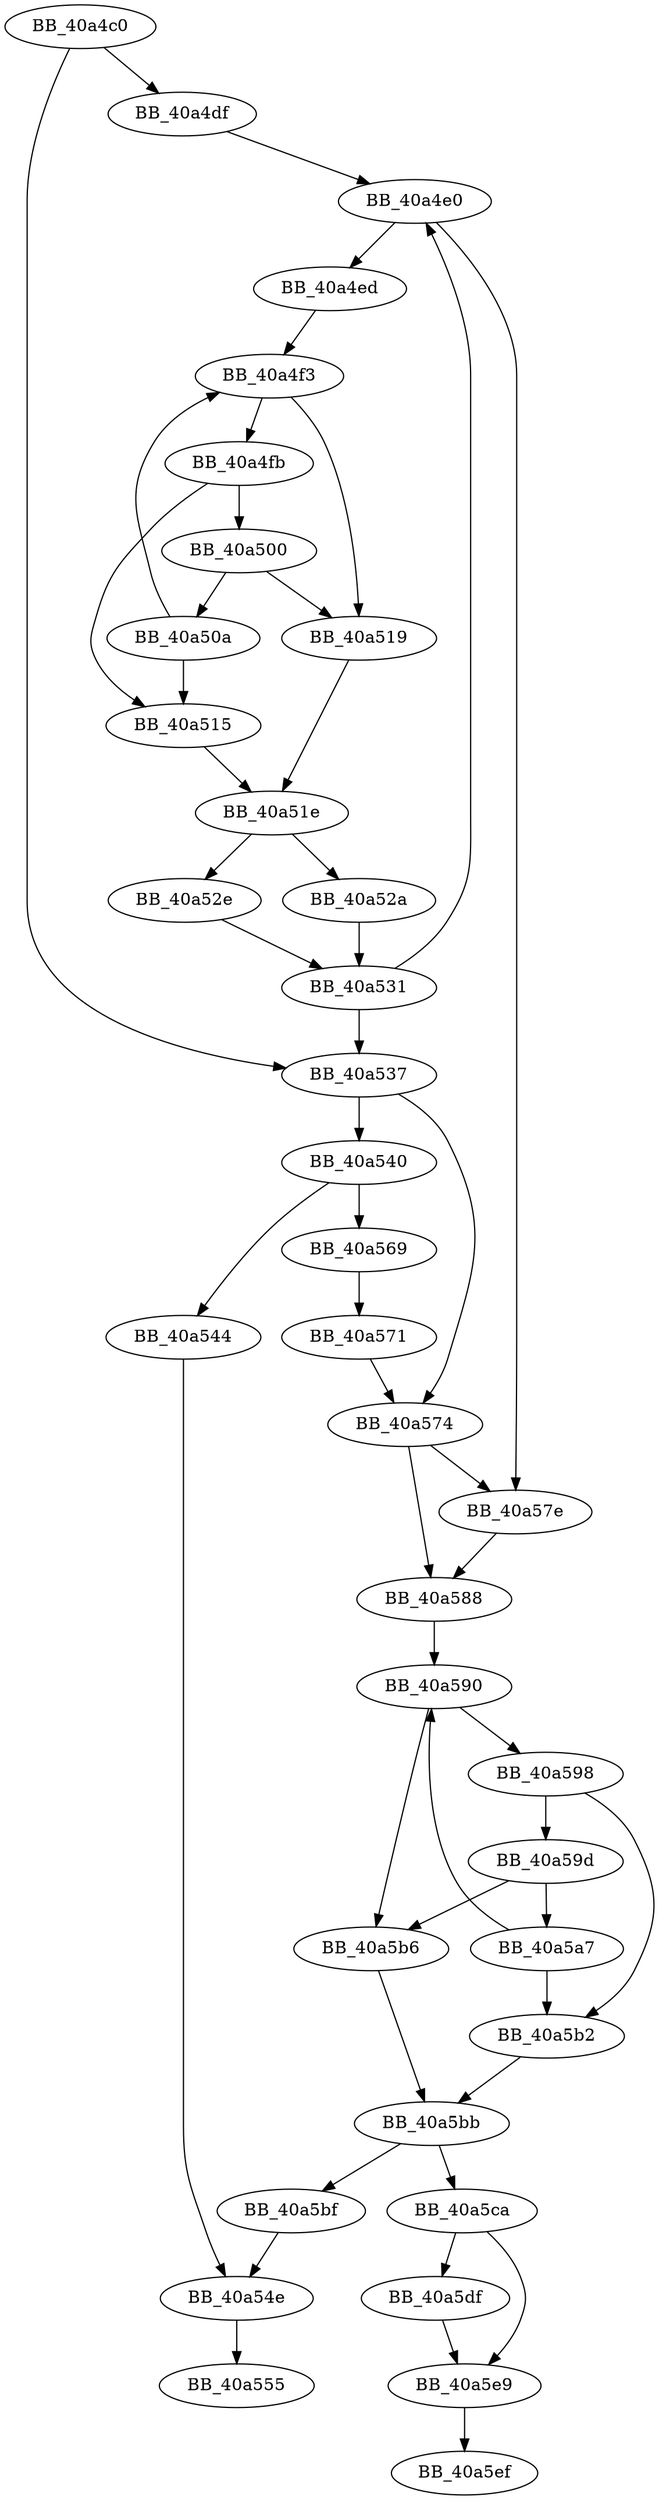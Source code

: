 DiGraph sub_40A4C0{
BB_40a4c0->BB_40a4df
BB_40a4c0->BB_40a537
BB_40a4df->BB_40a4e0
BB_40a4e0->BB_40a4ed
BB_40a4e0->BB_40a57e
BB_40a4ed->BB_40a4f3
BB_40a4f3->BB_40a4fb
BB_40a4f3->BB_40a519
BB_40a4fb->BB_40a500
BB_40a4fb->BB_40a515
BB_40a500->BB_40a50a
BB_40a500->BB_40a519
BB_40a50a->BB_40a4f3
BB_40a50a->BB_40a515
BB_40a515->BB_40a51e
BB_40a519->BB_40a51e
BB_40a51e->BB_40a52a
BB_40a51e->BB_40a52e
BB_40a52a->BB_40a531
BB_40a52e->BB_40a531
BB_40a531->BB_40a4e0
BB_40a531->BB_40a537
BB_40a537->BB_40a540
BB_40a537->BB_40a574
BB_40a540->BB_40a544
BB_40a540->BB_40a569
BB_40a544->BB_40a54e
BB_40a54e->BB_40a555
BB_40a569->BB_40a571
BB_40a571->BB_40a574
BB_40a574->BB_40a57e
BB_40a574->BB_40a588
BB_40a57e->BB_40a588
BB_40a588->BB_40a590
BB_40a590->BB_40a598
BB_40a590->BB_40a5b6
BB_40a598->BB_40a59d
BB_40a598->BB_40a5b2
BB_40a59d->BB_40a5a7
BB_40a59d->BB_40a5b6
BB_40a5a7->BB_40a590
BB_40a5a7->BB_40a5b2
BB_40a5b2->BB_40a5bb
BB_40a5b6->BB_40a5bb
BB_40a5bb->BB_40a5bf
BB_40a5bb->BB_40a5ca
BB_40a5bf->BB_40a54e
BB_40a5ca->BB_40a5df
BB_40a5ca->BB_40a5e9
BB_40a5df->BB_40a5e9
BB_40a5e9->BB_40a5ef
}

